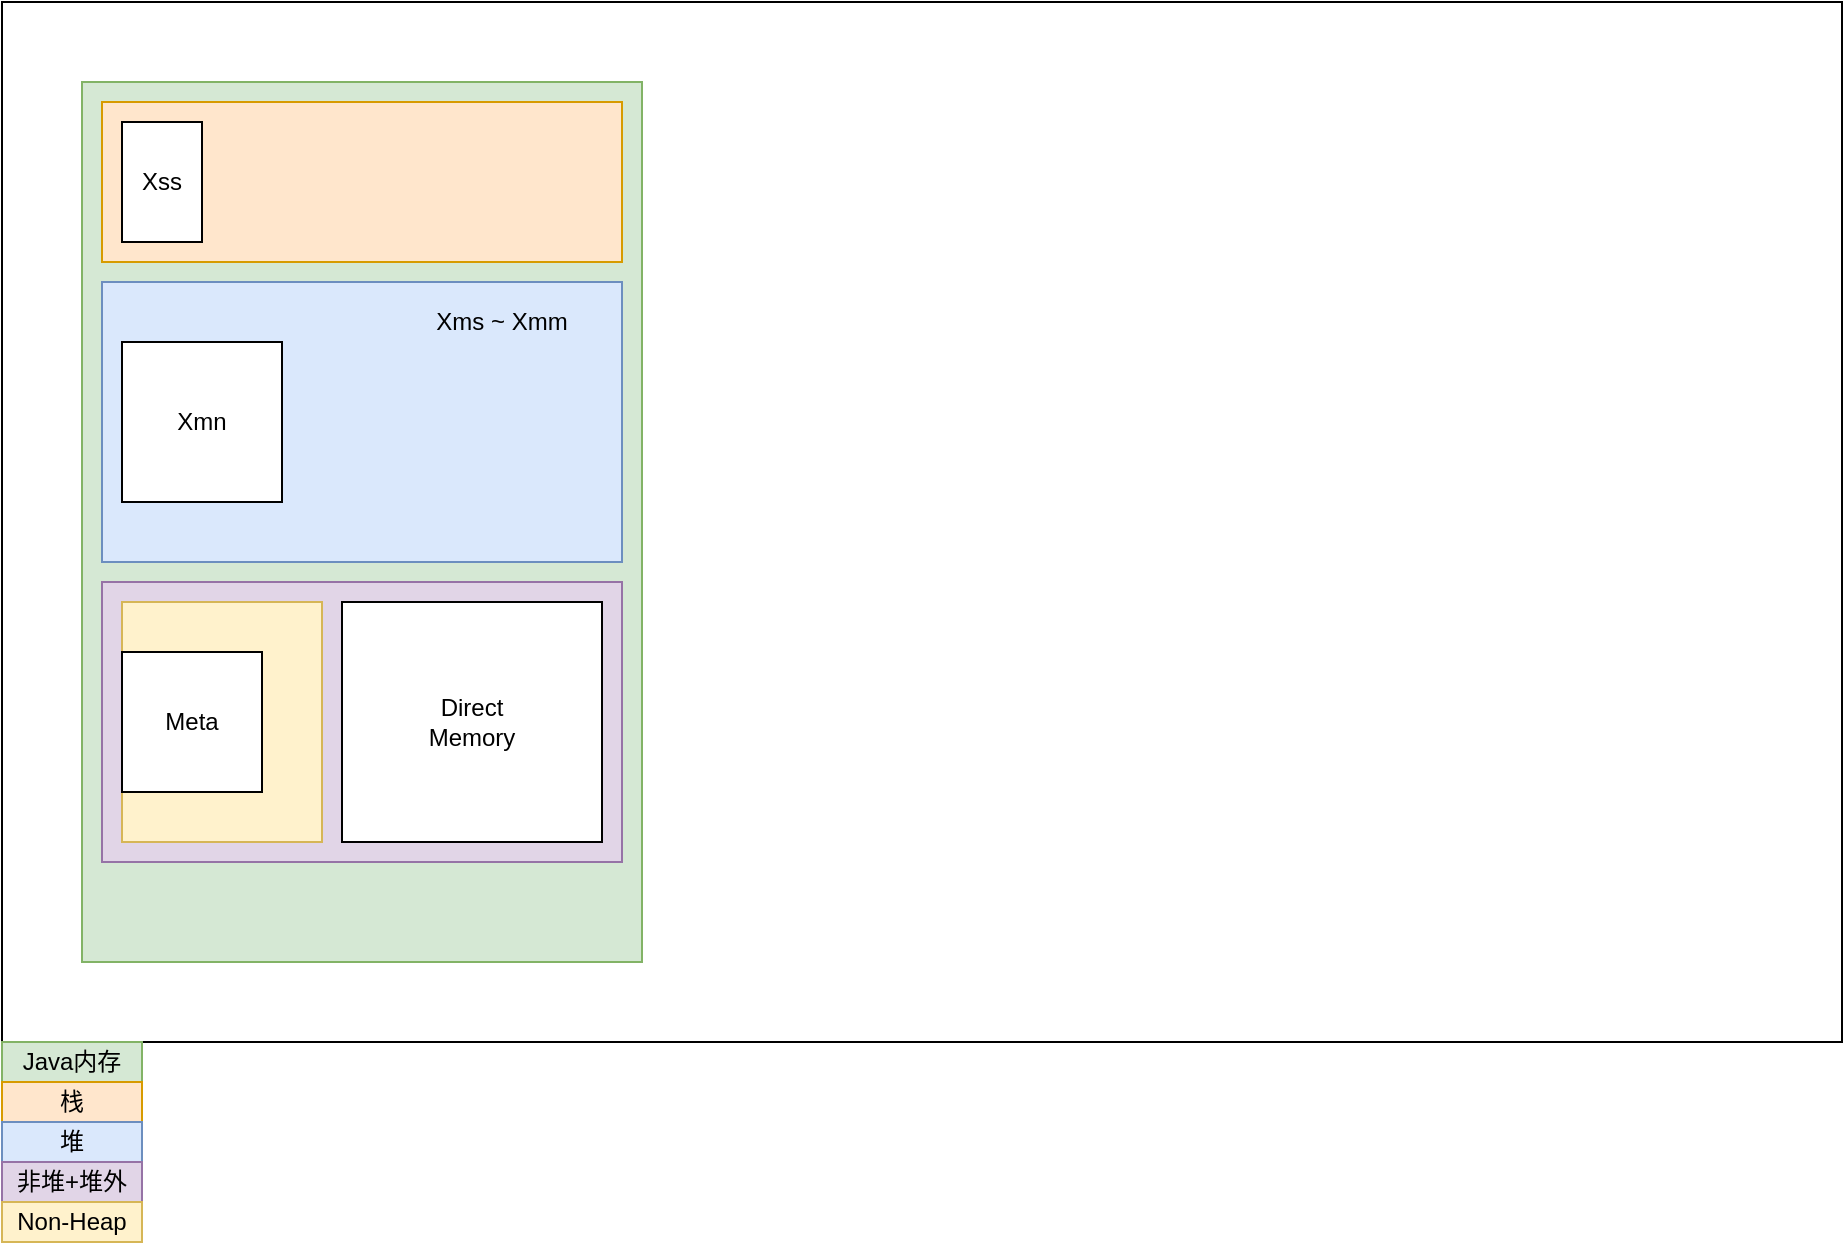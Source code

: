 <mxfile version="13.7.9" type="device"><diagram id="53fBFMeeEtnBV1hqPm22" name="第 1 页"><mxGraphModel dx="1024" dy="592" grid="1" gridSize="10" guides="1" tooltips="1" connect="1" arrows="1" fold="1" page="1" pageScale="1" pageWidth="1169" pageHeight="827" math="0" shadow="0"><root><mxCell id="0"/><mxCell id="1" parent="0"/><mxCell id="hYIeSrOWvgazz4xVLtZt-1" value="" style="rounded=0;whiteSpace=wrap;html=1;" vertex="1" parent="1"><mxGeometry x="40" y="40" width="920" height="520" as="geometry"/></mxCell><mxCell id="hYIeSrOWvgazz4xVLtZt-2" value="" style="rounded=0;whiteSpace=wrap;html=1;fillColor=#d5e8d4;strokeColor=#82b366;" vertex="1" parent="1"><mxGeometry x="80" y="80" width="280" height="440" as="geometry"/></mxCell><mxCell id="hYIeSrOWvgazz4xVLtZt-3" value="" style="rounded=0;whiteSpace=wrap;html=1;fillColor=#ffe6cc;strokeColor=#d79b00;" vertex="1" parent="1"><mxGeometry x="90" y="90" width="260" height="80" as="geometry"/></mxCell><mxCell id="hYIeSrOWvgazz4xVLtZt-5" value="" style="rounded=0;whiteSpace=wrap;html=1;fillColor=#dae8fc;strokeColor=#6c8ebf;" vertex="1" parent="1"><mxGeometry x="90" y="180" width="260" height="140" as="geometry"/></mxCell><mxCell id="hYIeSrOWvgazz4xVLtZt-6" value="Java内存" style="text;html=1;strokeColor=#82b366;fillColor=#d5e8d4;align=center;verticalAlign=middle;whiteSpace=wrap;rounded=0;" vertex="1" parent="1"><mxGeometry x="40" y="560" width="70" height="20" as="geometry"/></mxCell><mxCell id="hYIeSrOWvgazz4xVLtZt-7" value="栈" style="text;html=1;strokeColor=#d79b00;fillColor=#ffe6cc;align=center;verticalAlign=middle;whiteSpace=wrap;rounded=0;" vertex="1" parent="1"><mxGeometry x="40" y="580" width="70" height="20" as="geometry"/></mxCell><mxCell id="hYIeSrOWvgazz4xVLtZt-8" value="堆" style="text;html=1;strokeColor=#6c8ebf;fillColor=#dae8fc;align=center;verticalAlign=middle;whiteSpace=wrap;rounded=0;" vertex="1" parent="1"><mxGeometry x="40" y="600" width="70" height="20" as="geometry"/></mxCell><mxCell id="hYIeSrOWvgazz4xVLtZt-9" value="" style="rounded=0;whiteSpace=wrap;html=1;fillColor=#e1d5e7;strokeColor=#9673a6;" vertex="1" parent="1"><mxGeometry x="90" y="330" width="260" height="140" as="geometry"/></mxCell><mxCell id="hYIeSrOWvgazz4xVLtZt-10" value="" style="rounded=0;whiteSpace=wrap;html=1;" vertex="1" parent="1"><mxGeometry x="100" y="100" width="40" height="60" as="geometry"/></mxCell><mxCell id="hYIeSrOWvgazz4xVLtZt-11" value="Xss" style="text;html=1;strokeColor=none;fillColor=none;align=center;verticalAlign=middle;whiteSpace=wrap;rounded=0;" vertex="1" parent="1"><mxGeometry x="100" y="120" width="40" height="20" as="geometry"/></mxCell><mxCell id="hYIeSrOWvgazz4xVLtZt-12" value="" style="whiteSpace=wrap;html=1;aspect=fixed;" vertex="1" parent="1"><mxGeometry x="100" y="210" width="80" height="80" as="geometry"/></mxCell><mxCell id="hYIeSrOWvgazz4xVLtZt-13" value="Xms ~ Xmm" style="text;html=1;strokeColor=none;fillColor=none;align=center;verticalAlign=middle;whiteSpace=wrap;rounded=0;" vertex="1" parent="1"><mxGeometry x="250" y="190" width="80" height="20" as="geometry"/></mxCell><mxCell id="hYIeSrOWvgazz4xVLtZt-14" value="Xmn" style="text;html=1;strokeColor=none;fillColor=none;align=center;verticalAlign=middle;whiteSpace=wrap;rounded=0;" vertex="1" parent="1"><mxGeometry x="120" y="240" width="40" height="20" as="geometry"/></mxCell><mxCell id="hYIeSrOWvgazz4xVLtZt-15" value="非堆+堆外" style="text;html=1;strokeColor=#9673a6;fillColor=#e1d5e7;align=center;verticalAlign=middle;whiteSpace=wrap;rounded=0;" vertex="1" parent="1"><mxGeometry x="40" y="620" width="70" height="20" as="geometry"/></mxCell><mxCell id="hYIeSrOWvgazz4xVLtZt-16" value="" style="rounded=0;whiteSpace=wrap;html=1;" vertex="1" parent="1"><mxGeometry x="210" y="340" width="130" height="120" as="geometry"/></mxCell><mxCell id="hYIeSrOWvgazz4xVLtZt-17" value="Direct Memory" style="text;html=1;strokeColor=none;fillColor=none;align=center;verticalAlign=middle;whiteSpace=wrap;rounded=0;" vertex="1" parent="1"><mxGeometry x="255" y="390" width="40" height="20" as="geometry"/></mxCell><mxCell id="hYIeSrOWvgazz4xVLtZt-18" value="" style="rounded=0;whiteSpace=wrap;html=1;fillColor=#fff2cc;strokeColor=#d6b656;" vertex="1" parent="1"><mxGeometry x="100" y="340" width="100" height="120" as="geometry"/></mxCell><mxCell id="hYIeSrOWvgazz4xVLtZt-20" value="Non-Heap" style="text;html=1;strokeColor=#d6b656;fillColor=#fff2cc;align=center;verticalAlign=middle;whiteSpace=wrap;rounded=0;" vertex="1" parent="1"><mxGeometry x="40" y="640" width="70" height="20" as="geometry"/></mxCell><mxCell id="hYIeSrOWvgazz4xVLtZt-22" value="" style="whiteSpace=wrap;html=1;aspect=fixed;" vertex="1" parent="1"><mxGeometry x="100" y="365" width="70" height="70" as="geometry"/></mxCell><mxCell id="hYIeSrOWvgazz4xVLtZt-23" value="Meta" style="text;html=1;strokeColor=none;fillColor=none;align=center;verticalAlign=middle;whiteSpace=wrap;rounded=0;" vertex="1" parent="1"><mxGeometry x="115" y="390" width="40" height="20" as="geometry"/></mxCell></root></mxGraphModel></diagram></mxfile>